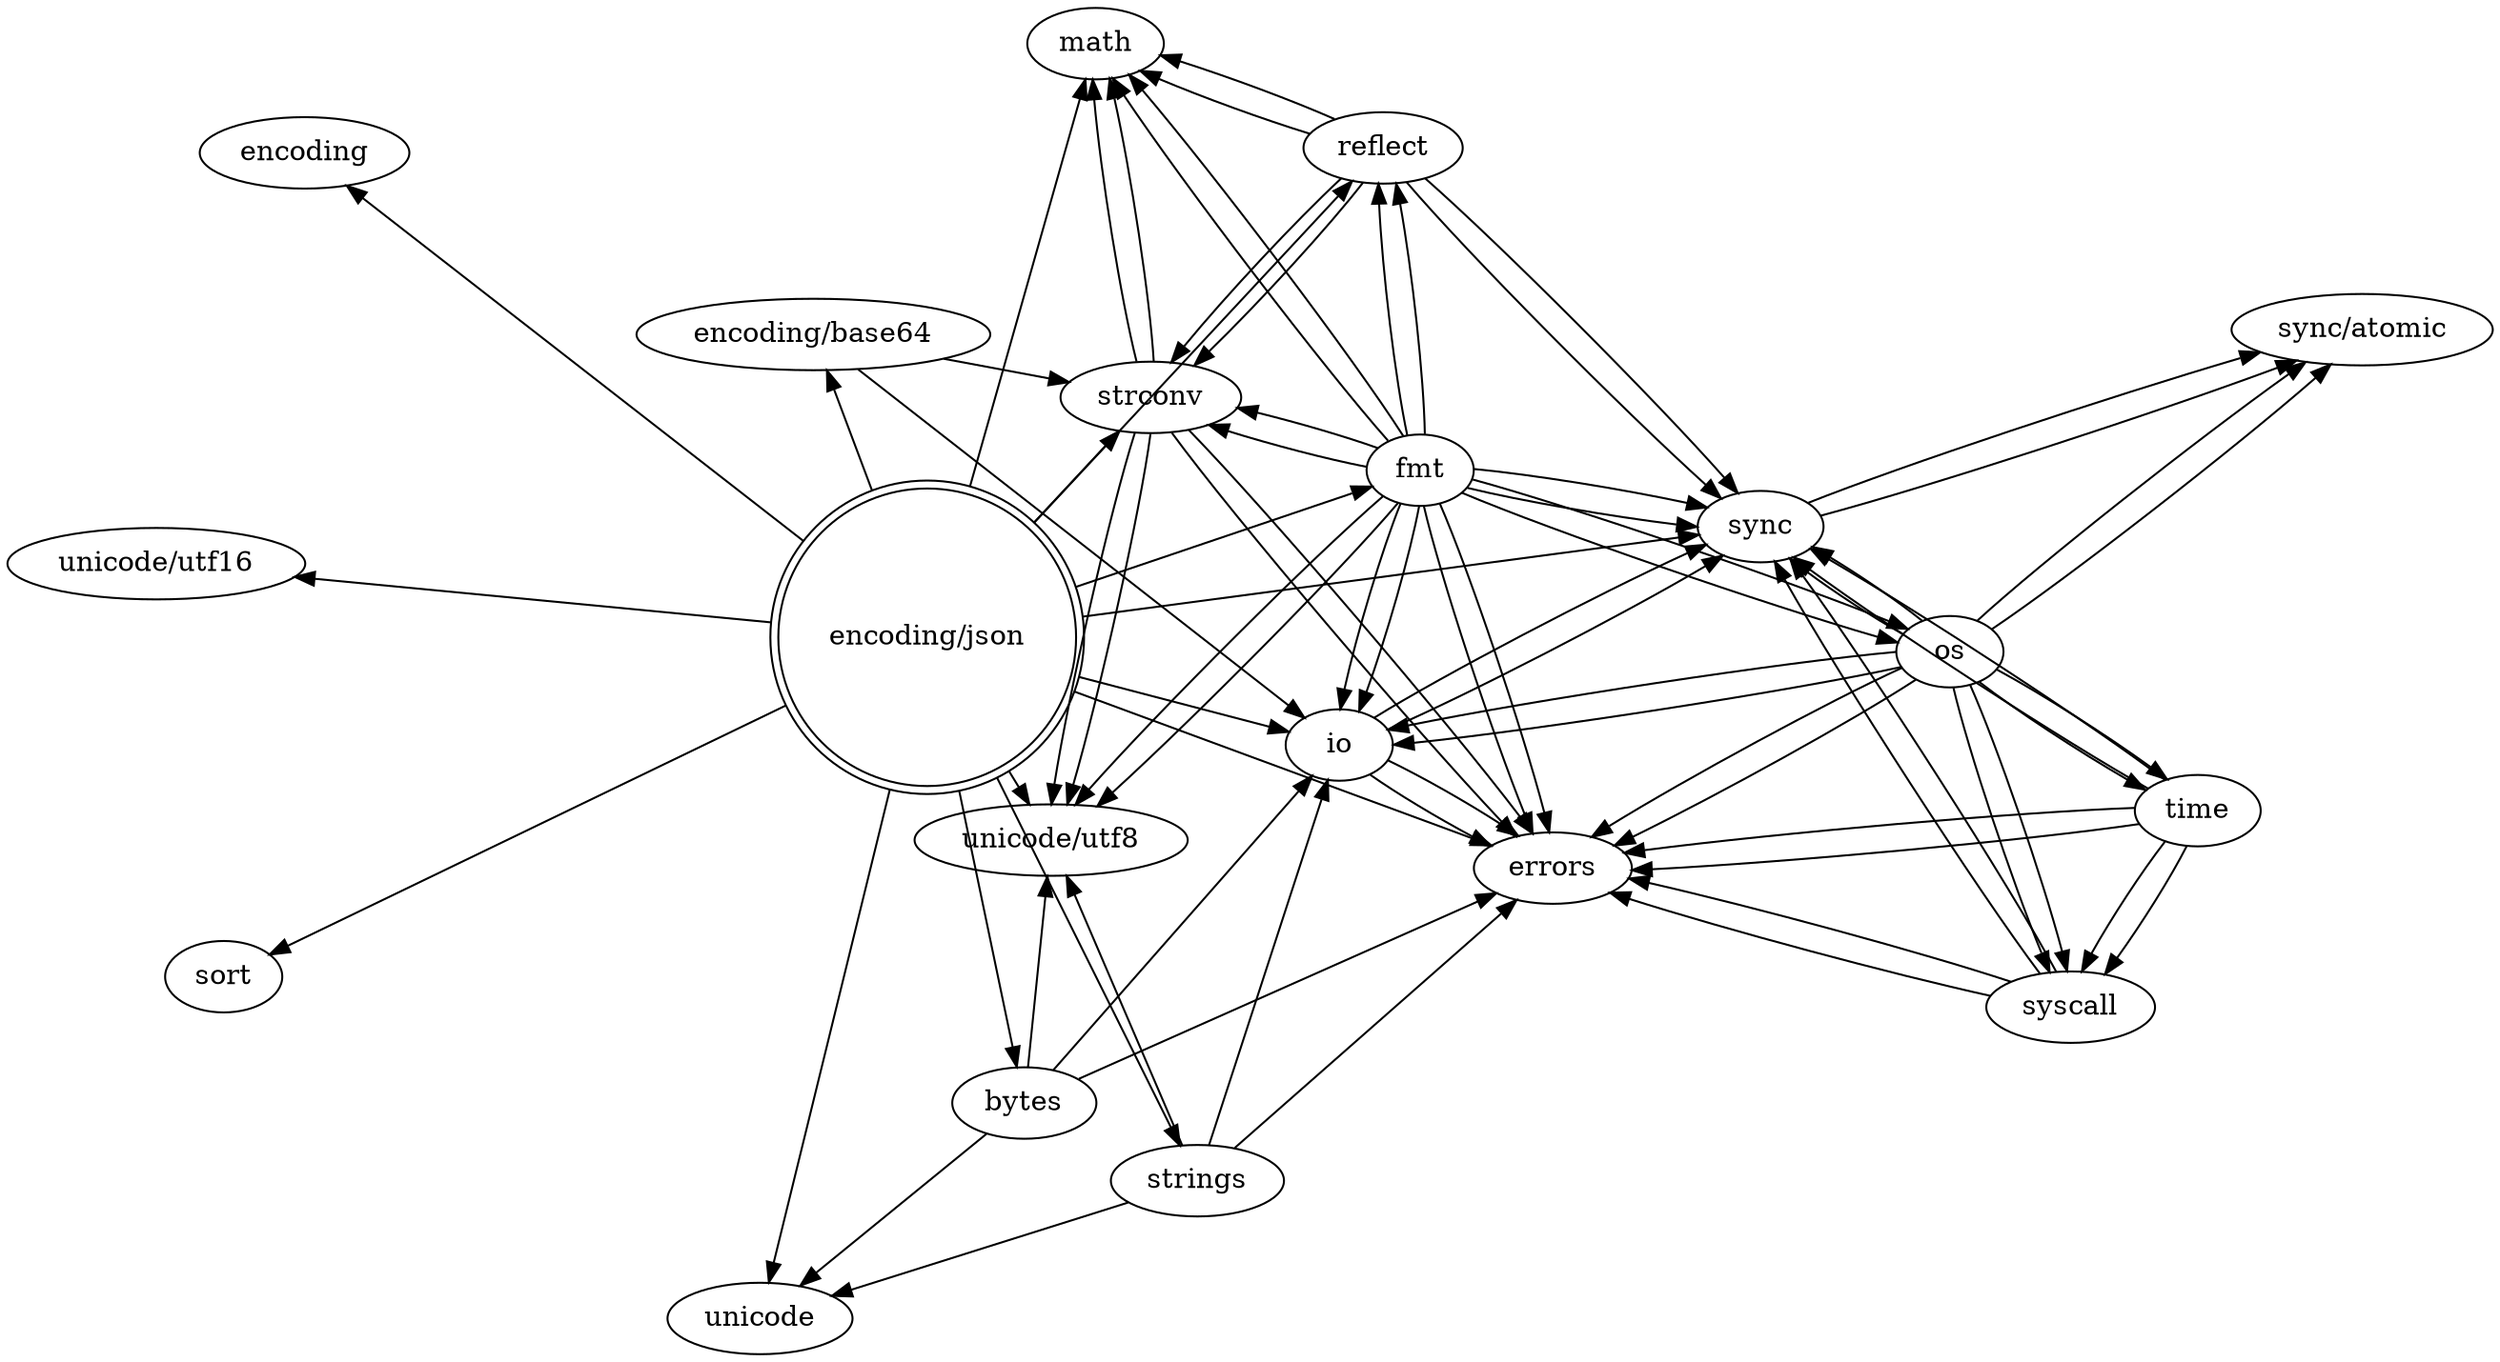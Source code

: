 digraph deps {
  graph [
    charset = "UTF-8";
    labelloc = "t",
    labeljust = "c",
//    bgcolor = "#ffffff",
//    fontcolor = "#000000",
    fontsize = 18,
    style = "filled",
    rankdir = TB,
//    margin = 0.2,
//    layout = circo
//    layout = dot
//    layout = fdp
//    layout = neato
//    layout = osage
    layout = sfdp
//    layout = twopi
  ];
strings[label="strings", ];
	sort[label="sort", ];
	bytes[label="bytes", ];
	math[label="math", ];
	unicode_utf16[label="unicode/utf16", ];
	io[label="io", ];
	syscall[label="syscall", ];
	encoding[label="encoding", ];
	encoding_base64[label="encoding/base64", ];
	unicode_utf8[label="unicode/utf8", ];
	time[label="time", ];
	strconv[label="strconv", ];
	fmt[label="fmt", ];
	encoding_json[label="encoding/json", shape="doublecircle"];
	sync_atomic[label="sync/atomic", ];
	errors[label="errors", ];
	reflect[label="reflect", ];
	os[label="os", ];
	unicode[label="unicode", ];
	sync[label="sync", ];
	fmt -> errors
	fmt -> io
	io -> errors
	io -> sync
	sync -> sync_atomic
	fmt -> math
	fmt -> os
	os -> errors
	os -> io
	os -> sync
	os -> sync_atomic
	os -> syscall
	syscall -> errors
	syscall -> sync
	os -> time
	time -> errors
	time -> sync
	time -> syscall
	fmt -> reflect
	reflect -> math
	reflect -> strconv
	strconv -> errors
	strconv -> math
	strconv -> unicode_utf8
	reflect -> sync
	fmt -> strconv
	fmt -> sync
	fmt -> unicode_utf8
	encoding_json -> bytes
	bytes -> errors
	bytes -> io
	io -> errors
	io -> sync
	sync -> sync_atomic
	bytes -> unicode
	bytes -> unicode_utf8
	encoding_json -> encoding
	encoding_json -> encoding_base64
	encoding_base64 -> io
	encoding_base64 -> strconv
	strconv -> errors
	strconv -> math
	strconv -> unicode_utf8
	encoding_json -> errors
	encoding_json -> fmt
	fmt -> errors
	fmt -> io
	fmt -> math
	fmt -> os
	os -> errors
	os -> io
	os -> sync
	os -> sync_atomic
	os -> syscall
	syscall -> errors
	syscall -> sync
	os -> time
	time -> errors
	time -> sync
	time -> syscall
	fmt -> reflect
	reflect -> math
	reflect -> strconv
	reflect -> sync
	fmt -> strconv
	fmt -> sync
	fmt -> unicode_utf8
	encoding_json -> io
	encoding_json -> math
	encoding_json -> reflect
	encoding_json -> sort
	encoding_json -> strconv
	encoding_json -> strings
	strings -> errors
	strings -> io
	strings -> unicode
	strings -> unicode_utf8
	encoding_json -> sync
	encoding_json -> unicode
	encoding_json -> unicode_utf16
	encoding_json -> unicode_utf8
}
